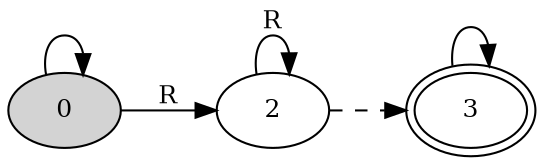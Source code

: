 digraph "SFA" {
rankdir=LR;

//Initial state
node [style = filled, shape = ellipse, peripheries = 1, fillcolor = "#d3d3d3ff", fontsize = 12]
0

//Final states
node [style = filled, shape = ellipse, peripheries = 2, fillcolor = white, fontsize = 12]
3

//Other states
node [style = filled, shape = ellipse, peripheries = 1, fillcolor = white, fontsize = 12]
2

//Transitions
0 -> 0 [label = "", fontsize = 12 ];
0 -> 2 [label = "R", fontsize = 12 ];
2 -> 2 [label = "R", fontsize = 12 ];
2 -> 3 [label = "", style = dashed, fontsize = 12 ];
3 -> 3 [label = "", fontsize = 12 ];
}
